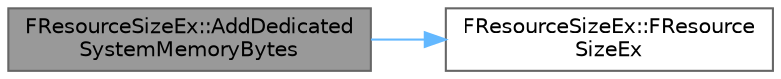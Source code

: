 digraph "FResourceSizeEx::AddDedicatedSystemMemoryBytes"
{
 // INTERACTIVE_SVG=YES
 // LATEX_PDF_SIZE
  bgcolor="transparent";
  edge [fontname=Helvetica,fontsize=10,labelfontname=Helvetica,labelfontsize=10];
  node [fontname=Helvetica,fontsize=10,shape=box,height=0.2,width=0.4];
  rankdir="LR";
  Node1 [id="Node000001",label="FResourceSizeEx::AddDedicated\lSystemMemoryBytes",height=0.2,width=0.4,color="gray40", fillcolor="grey60", style="filled", fontcolor="black",tooltip="Add the given number of bytes to the dedicated system memory count."];
  Node1 -> Node2 [id="edge1_Node000001_Node000002",color="steelblue1",style="solid",tooltip=" "];
  Node2 [id="Node000002",label="FResourceSizeEx::FResource\lSizeEx",height=0.2,width=0.4,color="grey40", fillcolor="white", style="filled",URL="$da/dcf/structFResourceSizeEx.html#aeaf7df82c0e5db2c4c82539a8635edea",tooltip="Default constructor."];
}
